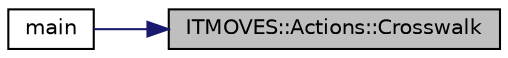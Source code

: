 digraph "ITMOVES::Actions::Crosswalk"
{
 // LATEX_PDF_SIZE
  edge [fontname="Helvetica",fontsize="10",labelfontname="Helvetica",labelfontsize="10"];
  node [fontname="Helvetica",fontsize="10",shape=record];
  rankdir="RL";
  Node1 [label="ITMOVES::Actions::Crosswalk",height=0.2,width=0.4,color="black", fillcolor="grey75", style="filled", fontcolor="black",tooltip="Regulates the behavior of the vehicle approaching a crosswalk and changes the state depending on the ..."];
  Node1 -> Node2 [dir="back",color="midnightblue",fontsize="10",style="solid",fontname="Helvetica"];
  Node2 [label="main",height=0.2,width=0.4,color="black", fillcolor="white", style="filled",URL="$planner__node_8cpp.html#a3c04138a5bfe5d72780bb7e82a18e627",tooltip="Main function for handling the behavior planning of the vehicle."];
}
